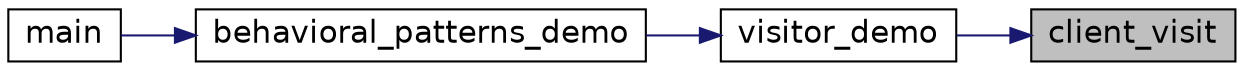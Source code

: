 digraph "client_visit"
{
 // LATEX_PDF_SIZE
  bgcolor="transparent";
  edge [fontname="Helvetica",fontsize="15",labelfontname="Helvetica",labelfontsize="15"];
  node [fontname="Helvetica",fontsize="15",shape=record];
  rankdir="RL";
  Node1 [label="client_visit",height=0.2,width=0.4,color="black", fillcolor="grey75", style="filled", fontcolor="black",tooltip="knows only virtual visitor and component"];
  Node1 -> Node2 [dir="back",color="midnightblue",fontsize="15",style="solid",fontname="Helvetica"];
  Node2 [label="visitor_demo",height=0.2,width=0.4,color="black",URL="$group__visitor.html#ga11584cf836c2520c14cc5827ce453f8f",tooltip=" "];
  Node2 -> Node3 [dir="back",color="midnightblue",fontsize="15",style="solid",fontname="Helvetica"];
  Node3 [label="behavioral_patterns_demo",height=0.2,width=0.4,color="black",URL="$group__BP.html#ga608cf93d9bef165bc7e5690ac3b46a03",tooltip=" "];
  Node3 -> Node4 [dir="back",color="midnightblue",fontsize="15",style="solid",fontname="Helvetica"];
  Node4 [label="main",height=0.2,width=0.4,color="black",URL="$group__DP.html#gae66f6b31b5ad750f1fe042a706a4e3d4",tooltip=" "];
}
